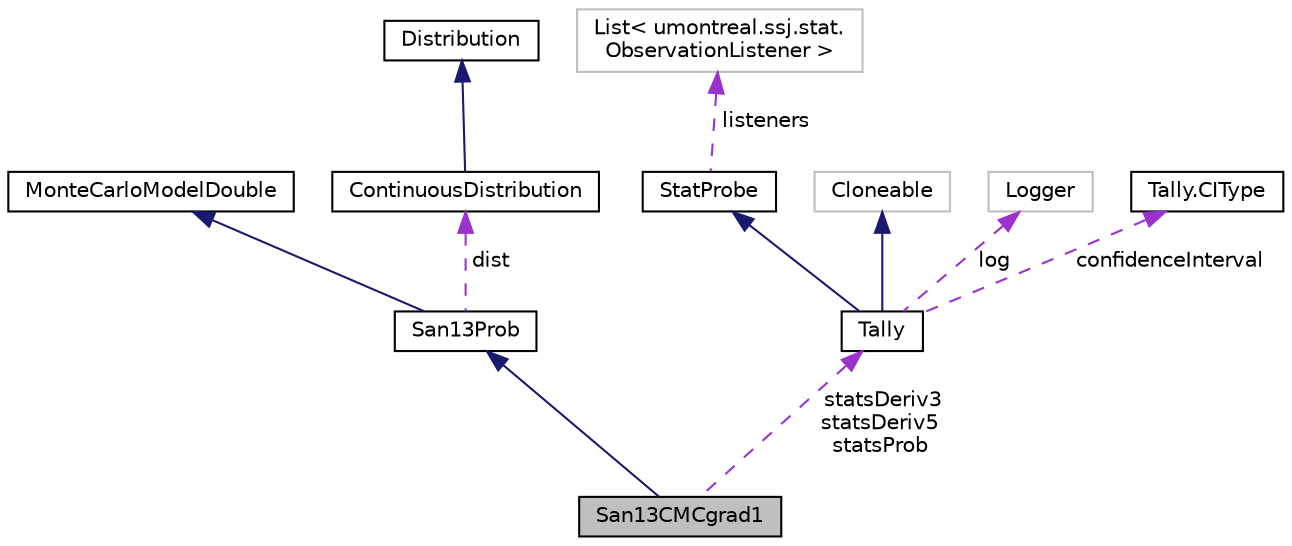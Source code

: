 digraph "San13CMCgrad1"
{
 // INTERACTIVE_SVG=YES
  bgcolor="transparent";
  edge [fontname="Helvetica",fontsize="10",labelfontname="Helvetica",labelfontsize="10"];
  node [fontname="Helvetica",fontsize="10",shape=record];
  Node3 [label="San13CMCgrad1",height=0.2,width=0.4,color="black", fillcolor="grey75", style="filled", fontcolor="black"];
  Node4 -> Node3 [dir="back",color="midnightblue",fontsize="10",style="solid",fontname="Helvetica"];
  Node4 [label="San13Prob",height=0.2,width=0.4,color="black",URL="$d1/d19/classift6561examples_1_1San13Prob.html",tooltip="This class simulates a specific stochastic activity network with 9 nodes and 13 links, taken from Elmaghraby (1977) and used again in L&#39;Ecuyer and Lemieux (2000), \"Variance Reduction via Lattice Rules\". "];
  Node5 -> Node4 [dir="back",color="midnightblue",fontsize="10",style="solid",fontname="Helvetica"];
  Node5 [label="MonteCarloModelDouble",height=0.2,width=0.4,color="black",URL="$d3/d2f/interfaceumontreal_1_1ssj_1_1mcqmctools_1_1MonteCarloModelDouble.html",tooltip="An interface for a very simple simulation model for which Monte Carlo (MC) and RQMC experiments are t..."];
  Node6 -> Node4 [dir="back",color="darkorchid3",fontsize="10",style="dashed",label=" dist" ,fontname="Helvetica"];
  Node6 [label="ContinuousDistribution",height=0.2,width=0.4,color="black",URL="$d3/d71/classumontreal_1_1ssj_1_1probdist_1_1ContinuousDistribution.html",tooltip="Classes implementing continuous distributions should inherit from this base class. "];
  Node7 -> Node6 [dir="back",color="midnightblue",fontsize="10",style="solid",fontname="Helvetica"];
  Node7 [label="Distribution",height=0.2,width=0.4,color="black",URL="$d6/dd2/interfaceumontreal_1_1ssj_1_1probdist_1_1Distribution.html",tooltip="This interface should be implemented by all classes supporting discrete and continuous distributions..."];
  Node8 -> Node3 [dir="back",color="darkorchid3",fontsize="10",style="dashed",label=" statsDeriv3\nstatsDeriv5\nstatsProb" ,fontname="Helvetica"];
  Node8 [label="Tally",height=0.2,width=0.4,color="black",URL="$d8/d54/classumontreal_1_1ssj_1_1stat_1_1Tally.html",tooltip="A subclass of StatProbe. "];
  Node9 -> Node8 [dir="back",color="midnightblue",fontsize="10",style="solid",fontname="Helvetica"];
  Node9 [label="StatProbe",height=0.2,width=0.4,color="black",URL="$d5/d8e/classumontreal_1_1ssj_1_1stat_1_1StatProbe.html",tooltip="The objects of this class are statistical probes or collectors, which are elementary devices for coll..."];
  Node10 -> Node9 [dir="back",color="darkorchid3",fontsize="10",style="dashed",label=" listeners" ,fontname="Helvetica"];
  Node10 [label="List\< umontreal.ssj.stat.\lObservationListener \>",height=0.2,width=0.4,color="grey75"];
  Node11 -> Node8 [dir="back",color="midnightblue",fontsize="10",style="solid",fontname="Helvetica"];
  Node11 [label="Cloneable",height=0.2,width=0.4,color="grey75"];
  Node12 -> Node8 [dir="back",color="darkorchid3",fontsize="10",style="dashed",label=" log" ,fontname="Helvetica"];
  Node12 [label="Logger",height=0.2,width=0.4,color="grey75"];
  Node13 -> Node8 [dir="back",color="darkorchid3",fontsize="10",style="dashed",label=" confidenceInterval" ,fontname="Helvetica"];
  Node13 [label="Tally.CIType",height=0.2,width=0.4,color="black",URL="$d9/df5/enumumontreal_1_1ssj_1_1stat_1_1Tally_1_1CIType.html"];
}
